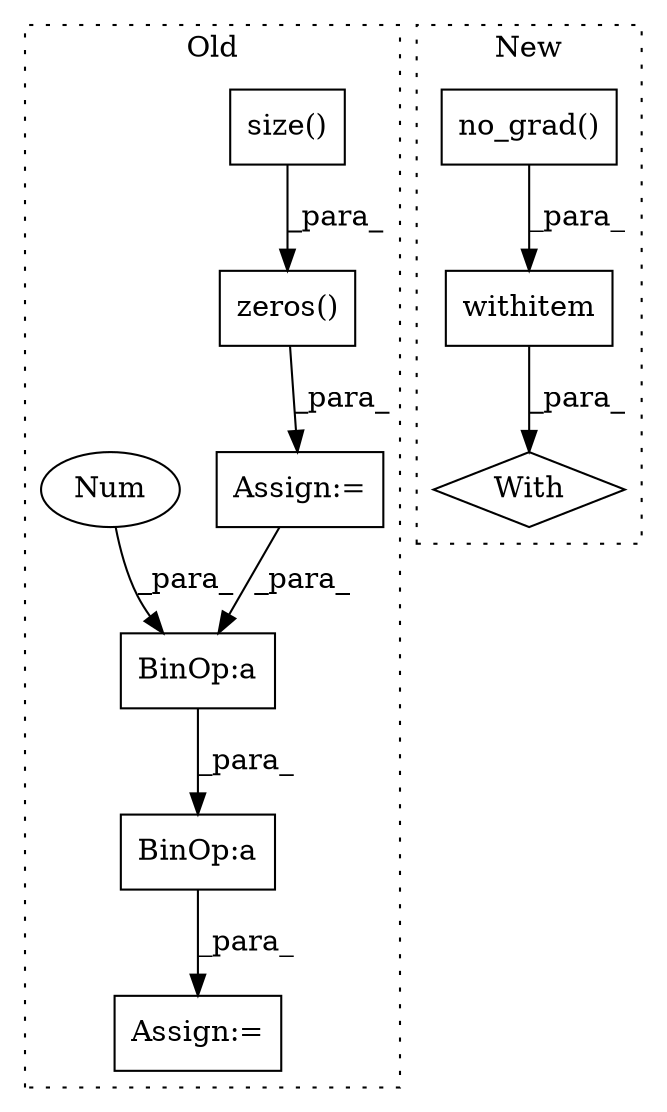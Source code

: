digraph G {
subgraph cluster0 {
1 [label="size()" a="75" s="3037" l="13" shape="box"];
5 [label="Assign:=" a="68" s="3022" l="3" shape="box"];
6 [label="zeros()" a="75" s="3025,3050" l="12,18" shape="box"];
7 [label="BinOp:a" a="82" s="3253" l="3" shape="box"];
8 [label="Num" a="76" s="3250" l="3" shape="ellipse"];
9 [label="BinOp:a" a="82" s="3264" l="3" shape="box"];
10 [label="Assign:=" a="68" s="3227" l="3" shape="box"];
label = "Old";
style="dotted";
}
subgraph cluster1 {
2 [label="no_grad()" a="75" s="2882" l="15" shape="box"];
3 [label="With" a="39" s="2877,2887" l="5,24" shape="diamond"];
4 [label="withitem" a="49" s="2882" l="5" shape="box"];
label = "New";
style="dotted";
}
1 -> 6 [label="_para_"];
2 -> 4 [label="_para_"];
4 -> 3 [label="_para_"];
5 -> 7 [label="_para_"];
6 -> 5 [label="_para_"];
7 -> 9 [label="_para_"];
8 -> 7 [label="_para_"];
9 -> 10 [label="_para_"];
}